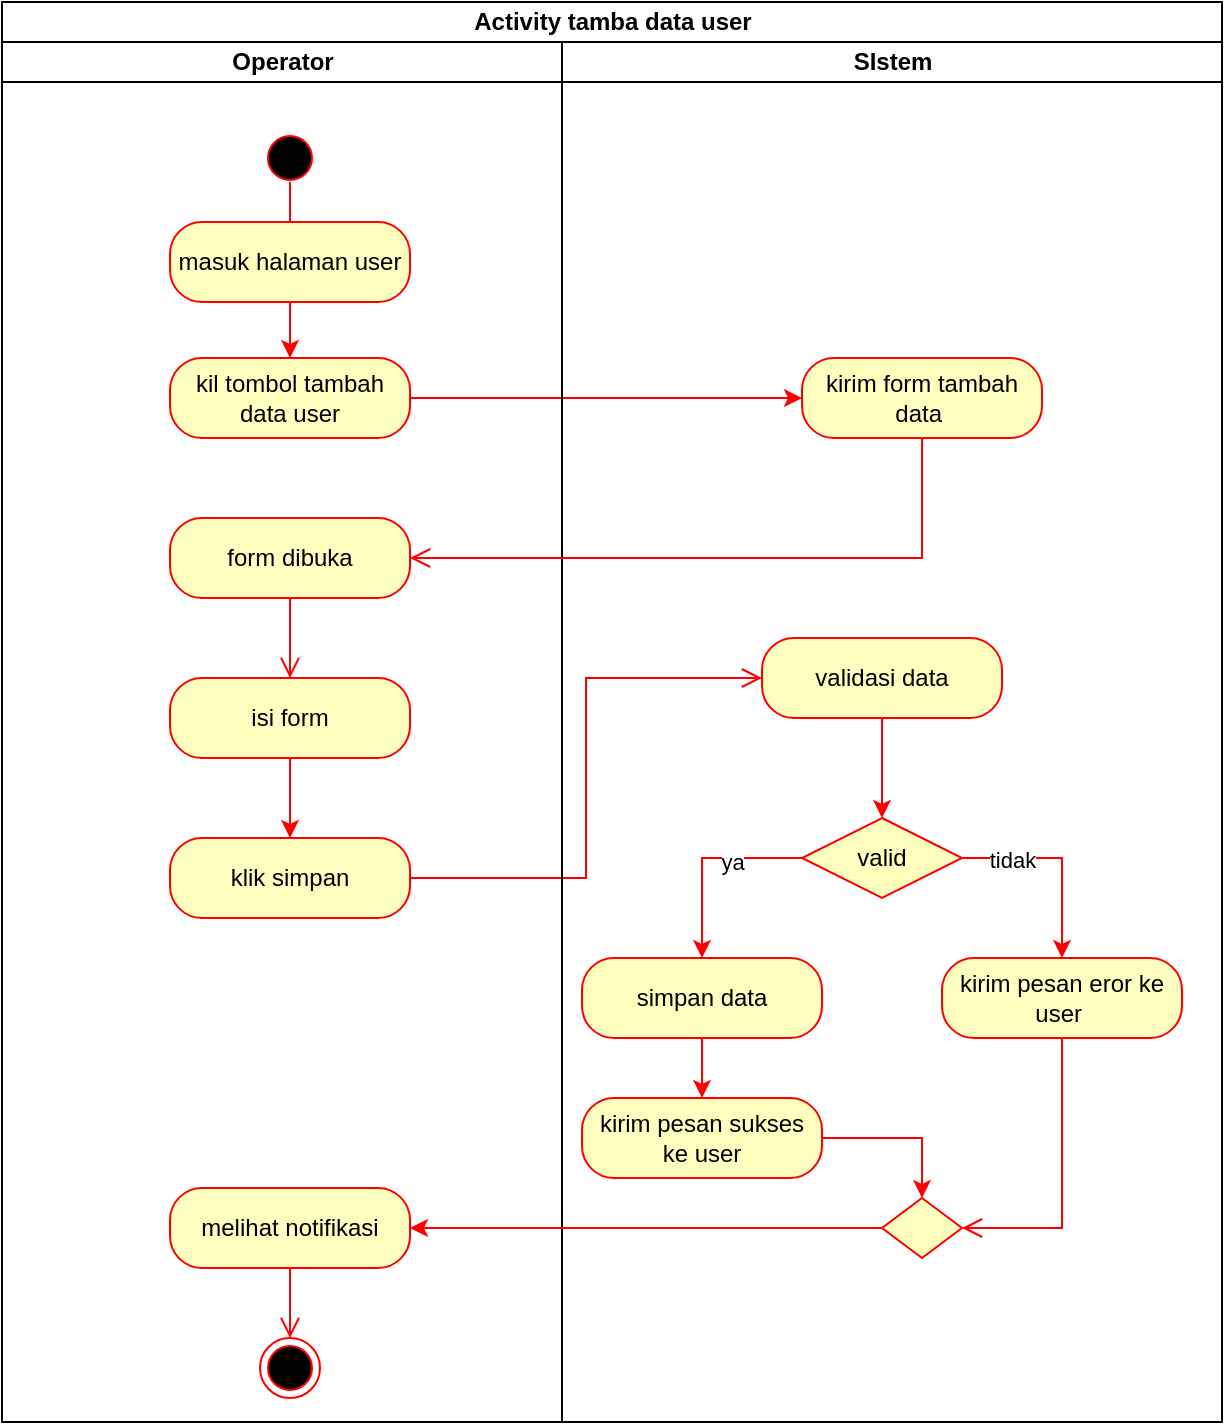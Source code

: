 <mxfile version="27.2.0">
  <diagram name="Page-1" id="JKhNQbqqXyI7BuOvHAjf">
    <mxGraphModel dx="872" dy="439" grid="1" gridSize="10" guides="1" tooltips="1" connect="1" arrows="1" fold="1" page="1" pageScale="1" pageWidth="850" pageHeight="1100" math="0" shadow="0">
      <root>
        <mxCell id="0" />
        <mxCell id="1" parent="0" />
        <mxCell id="-41tFLIQtM4sMS3-mmy1-1" value="Activity tamba data user" style="swimlane;childLayout=stackLayout;resizeParent=1;resizeParentMax=0;startSize=20;html=1;" parent="1" vertex="1">
          <mxGeometry x="380" y="270" width="610" height="710" as="geometry" />
        </mxCell>
        <mxCell id="-41tFLIQtM4sMS3-mmy1-2" value="Operator" style="swimlane;startSize=20;html=1;" parent="-41tFLIQtM4sMS3-mmy1-1" vertex="1">
          <mxGeometry y="20" width="280" height="690" as="geometry" />
        </mxCell>
        <mxCell id="-41tFLIQtM4sMS3-mmy1-3" value="" style="ellipse;html=1;shape=startState;fillColor=#000000;strokeColor=#ff0000;" parent="-41tFLIQtM4sMS3-mmy1-2" vertex="1">
          <mxGeometry x="129.0" y="43" width="30" height="30" as="geometry" />
        </mxCell>
        <mxCell id="-41tFLIQtM4sMS3-mmy1-4" value="" style="edgeStyle=orthogonalEdgeStyle;html=1;verticalAlign=bottom;endArrow=open;endSize=8;strokeColor=#ff0000;rounded=0;" parent="-41tFLIQtM4sMS3-mmy1-2" edge="1">
          <mxGeometry relative="1" as="geometry">
            <mxPoint x="144.0" y="100" as="targetPoint" />
            <mxPoint x="144" y="70" as="sourcePoint" />
          </mxGeometry>
        </mxCell>
        <mxCell id="-41tFLIQtM4sMS3-mmy1-5" value="kil tombol tambah data user" style="rounded=1;whiteSpace=wrap;html=1;arcSize=40;fontColor=#000000;fillColor=#ffffc0;strokeColor=#ff0000;" parent="-41tFLIQtM4sMS3-mmy1-2" vertex="1">
          <mxGeometry x="84.0" y="158" width="120" height="40" as="geometry" />
        </mxCell>
        <mxCell id="-41tFLIQtM4sMS3-mmy1-6" value="form dibuka" style="rounded=1;whiteSpace=wrap;html=1;arcSize=40;fontColor=#000000;fillColor=#ffffc0;strokeColor=#ff0000;" parent="-41tFLIQtM4sMS3-mmy1-2" vertex="1">
          <mxGeometry x="84" y="238" width="120" height="40" as="geometry" />
        </mxCell>
        <mxCell id="-41tFLIQtM4sMS3-mmy1-7" value="" style="edgeStyle=orthogonalEdgeStyle;html=1;verticalAlign=bottom;endArrow=open;endSize=8;strokeColor=#ff0000;rounded=0;entryX=0.5;entryY=0;entryDx=0;entryDy=0;" parent="-41tFLIQtM4sMS3-mmy1-2" source="-41tFLIQtM4sMS3-mmy1-6" target="-41tFLIQtM4sMS3-mmy1-9" edge="1">
          <mxGeometry relative="1" as="geometry">
            <mxPoint x="144" y="328" as="targetPoint" />
          </mxGeometry>
        </mxCell>
        <mxCell id="-41tFLIQtM4sMS3-mmy1-8" style="edgeStyle=orthogonalEdgeStyle;rounded=0;orthogonalLoop=1;jettySize=auto;html=1;exitX=0.5;exitY=1;exitDx=0;exitDy=0;entryX=0.5;entryY=0;entryDx=0;entryDy=0;strokeColor=light-dark(#ff0000, #ededed);" parent="-41tFLIQtM4sMS3-mmy1-2" source="-41tFLIQtM4sMS3-mmy1-9" target="-41tFLIQtM4sMS3-mmy1-10" edge="1">
          <mxGeometry relative="1" as="geometry" />
        </mxCell>
        <mxCell id="-41tFLIQtM4sMS3-mmy1-9" value="isi form" style="rounded=1;whiteSpace=wrap;html=1;arcSize=40;fontColor=#000000;fillColor=#ffffc0;strokeColor=#ff0000;" parent="-41tFLIQtM4sMS3-mmy1-2" vertex="1">
          <mxGeometry x="84" y="318" width="120" height="40" as="geometry" />
        </mxCell>
        <mxCell id="-41tFLIQtM4sMS3-mmy1-10" value="klik simpan" style="rounded=1;whiteSpace=wrap;html=1;arcSize=40;fontColor=#000000;fillColor=#ffffc0;strokeColor=#ff0000;" parent="-41tFLIQtM4sMS3-mmy1-2" vertex="1">
          <mxGeometry x="84" y="398" width="120" height="40" as="geometry" />
        </mxCell>
        <mxCell id="-41tFLIQtM4sMS3-mmy1-11" value="" style="ellipse;html=1;shape=endState;fillColor=#000000;strokeColor=#ff0000;" parent="-41tFLIQtM4sMS3-mmy1-2" vertex="1">
          <mxGeometry x="129.0" y="648" width="30" height="30" as="geometry" />
        </mxCell>
        <mxCell id="-41tFLIQtM4sMS3-mmy1-12" value="melihat notifikasi" style="rounded=1;whiteSpace=wrap;html=1;arcSize=40;fontColor=#000000;fillColor=#ffffc0;strokeColor=#ff0000;" parent="-41tFLIQtM4sMS3-mmy1-2" vertex="1">
          <mxGeometry x="84" y="573" width="120" height="40" as="geometry" />
        </mxCell>
        <mxCell id="-41tFLIQtM4sMS3-mmy1-13" value="" style="edgeStyle=orthogonalEdgeStyle;html=1;verticalAlign=bottom;endArrow=open;endSize=8;strokeColor=#ff0000;rounded=0;" parent="-41tFLIQtM4sMS3-mmy1-2" source="-41tFLIQtM4sMS3-mmy1-12" edge="1">
          <mxGeometry relative="1" as="geometry">
            <mxPoint x="144" y="648" as="targetPoint" />
          </mxGeometry>
        </mxCell>
        <mxCell id="-41tFLIQtM4sMS3-mmy1-14" style="edgeStyle=orthogonalEdgeStyle;rounded=0;orthogonalLoop=1;jettySize=auto;html=1;exitX=0.5;exitY=1;exitDx=0;exitDy=0;entryX=0.5;entryY=0;entryDx=0;entryDy=0;strokeColor=#FF0000;" parent="-41tFLIQtM4sMS3-mmy1-2" source="-41tFLIQtM4sMS3-mmy1-15" target="-41tFLIQtM4sMS3-mmy1-5" edge="1">
          <mxGeometry relative="1" as="geometry" />
        </mxCell>
        <mxCell id="-41tFLIQtM4sMS3-mmy1-15" value="masuk halaman user" style="rounded=1;whiteSpace=wrap;html=1;arcSize=40;fontColor=#000000;fillColor=#ffffc0;strokeColor=#ff0000;" parent="-41tFLIQtM4sMS3-mmy1-2" vertex="1">
          <mxGeometry x="84" y="90" width="120" height="40" as="geometry" />
        </mxCell>
        <mxCell id="-41tFLIQtM4sMS3-mmy1-16" style="edgeStyle=orthogonalEdgeStyle;rounded=0;orthogonalLoop=1;jettySize=auto;html=1;exitX=1;exitY=0.5;exitDx=0;exitDy=0;entryX=0;entryY=0.5;entryDx=0;entryDy=0;strokeColor=#FF0000;" parent="-41tFLIQtM4sMS3-mmy1-1" source="-41tFLIQtM4sMS3-mmy1-5" target="-41tFLIQtM4sMS3-mmy1-19" edge="1">
          <mxGeometry relative="1" as="geometry" />
        </mxCell>
        <mxCell id="-41tFLIQtM4sMS3-mmy1-17" value="" style="edgeStyle=orthogonalEdgeStyle;html=1;verticalAlign=bottom;endArrow=open;endSize=8;strokeColor=#ff0000;rounded=0;entryX=0;entryY=0.5;entryDx=0;entryDy=0;" parent="-41tFLIQtM4sMS3-mmy1-1" source="-41tFLIQtM4sMS3-mmy1-10" target="-41tFLIQtM4sMS3-mmy1-21" edge="1">
          <mxGeometry relative="1" as="geometry">
            <mxPoint x="235" y="518" as="targetPoint" />
          </mxGeometry>
        </mxCell>
        <mxCell id="-41tFLIQtM4sMS3-mmy1-18" value="SIstem" style="swimlane;startSize=20;html=1;" parent="-41tFLIQtM4sMS3-mmy1-1" vertex="1">
          <mxGeometry x="280" y="20" width="330" height="690" as="geometry" />
        </mxCell>
        <mxCell id="-41tFLIQtM4sMS3-mmy1-19" value="kirim form tambah data&amp;nbsp;" style="rounded=1;whiteSpace=wrap;html=1;arcSize=40;fontColor=#000000;fillColor=#ffffc0;strokeColor=#ff0000;" parent="-41tFLIQtM4sMS3-mmy1-18" vertex="1">
          <mxGeometry x="120" y="158" width="120" height="40" as="geometry" />
        </mxCell>
        <mxCell id="-41tFLIQtM4sMS3-mmy1-20" style="edgeStyle=orthogonalEdgeStyle;rounded=0;orthogonalLoop=1;jettySize=auto;html=1;exitX=0.5;exitY=1;exitDx=0;exitDy=0;entryX=0.5;entryY=0;entryDx=0;entryDy=0;strokeColor=light-dark(#ff0000, #ededed);" parent="-41tFLIQtM4sMS3-mmy1-18" source="-41tFLIQtM4sMS3-mmy1-21" target="-41tFLIQtM4sMS3-mmy1-26" edge="1">
          <mxGeometry relative="1" as="geometry" />
        </mxCell>
        <mxCell id="-41tFLIQtM4sMS3-mmy1-21" value="validasi data" style="rounded=1;whiteSpace=wrap;html=1;arcSize=40;fontColor=#000000;fillColor=#ffffc0;strokeColor=#ff0000;" parent="-41tFLIQtM4sMS3-mmy1-18" vertex="1">
          <mxGeometry x="100" y="298" width="120" height="40" as="geometry" />
        </mxCell>
        <mxCell id="-41tFLIQtM4sMS3-mmy1-22" style="edgeStyle=orthogonalEdgeStyle;rounded=0;orthogonalLoop=1;jettySize=auto;html=1;exitX=0;exitY=0.5;exitDx=0;exitDy=0;entryX=0.5;entryY=0;entryDx=0;entryDy=0;strokeColor=#FF0000;" parent="-41tFLIQtM4sMS3-mmy1-18" source="-41tFLIQtM4sMS3-mmy1-26" target="-41tFLIQtM4sMS3-mmy1-31" edge="1">
          <mxGeometry relative="1" as="geometry" />
        </mxCell>
        <mxCell id="-41tFLIQtM4sMS3-mmy1-23" value="ya" style="edgeLabel;html=1;align=center;verticalAlign=middle;resizable=0;points=[];" parent="-41tFLIQtM4sMS3-mmy1-22" vertex="1" connectable="0">
          <mxGeometry x="-0.3" y="2" relative="1" as="geometry">
            <mxPoint as="offset" />
          </mxGeometry>
        </mxCell>
        <mxCell id="-41tFLIQtM4sMS3-mmy1-24" style="edgeStyle=orthogonalEdgeStyle;rounded=0;orthogonalLoop=1;jettySize=auto;html=1;exitX=1;exitY=0.5;exitDx=0;exitDy=0;entryX=0.5;entryY=0;entryDx=0;entryDy=0;strokeColor=light-dark(#ff0000, #ededed);" parent="-41tFLIQtM4sMS3-mmy1-18" source="-41tFLIQtM4sMS3-mmy1-26" target="-41tFLIQtM4sMS3-mmy1-28" edge="1">
          <mxGeometry relative="1" as="geometry" />
        </mxCell>
        <mxCell id="-41tFLIQtM4sMS3-mmy1-25" value="tidak" style="edgeLabel;html=1;align=center;verticalAlign=middle;resizable=0;points=[];" parent="-41tFLIQtM4sMS3-mmy1-24" vertex="1" connectable="0">
          <mxGeometry x="-0.5" y="-1" relative="1" as="geometry">
            <mxPoint as="offset" />
          </mxGeometry>
        </mxCell>
        <mxCell id="-41tFLIQtM4sMS3-mmy1-26" value="valid" style="rhombus;whiteSpace=wrap;html=1;fontColor=#000000;fillColor=#ffffc0;strokeColor=#ff0000;" parent="-41tFLIQtM4sMS3-mmy1-18" vertex="1">
          <mxGeometry x="120" y="388" width="80" height="40" as="geometry" />
        </mxCell>
        <mxCell id="-41tFLIQtM4sMS3-mmy1-27" value="" style="edgeStyle=elbowEdgeStyle;html=1;verticalAlign=bottom;endArrow=open;endSize=8;strokeColor=#ff0000;rounded=0;" parent="-41tFLIQtM4sMS3-mmy1-18" edge="1">
          <mxGeometry relative="1" as="geometry">
            <mxPoint x="-76" y="258" as="targetPoint" />
            <mxPoint x="169" y="198" as="sourcePoint" />
            <Array as="points">
              <mxPoint x="180" y="258" />
            </Array>
          </mxGeometry>
        </mxCell>
        <mxCell id="-41tFLIQtM4sMS3-mmy1-28" value="kirim pesan eror ke user&amp;nbsp;" style="rounded=1;whiteSpace=wrap;html=1;arcSize=40;fontColor=#000000;fillColor=#ffffc0;strokeColor=#ff0000;" parent="-41tFLIQtM4sMS3-mmy1-18" vertex="1">
          <mxGeometry x="190" y="458" width="120" height="40" as="geometry" />
        </mxCell>
        <mxCell id="-41tFLIQtM4sMS3-mmy1-29" value="" style="edgeStyle=orthogonalEdgeStyle;html=1;verticalAlign=bottom;endArrow=open;endSize=8;strokeColor=#ff0000;rounded=0;entryX=1;entryY=0.5;entryDx=0;entryDy=0;" parent="-41tFLIQtM4sMS3-mmy1-18" source="-41tFLIQtM4sMS3-mmy1-28" target="-41tFLIQtM4sMS3-mmy1-34" edge="1">
          <mxGeometry relative="1" as="geometry">
            <mxPoint x="250" y="558" as="targetPoint" />
          </mxGeometry>
        </mxCell>
        <mxCell id="-41tFLIQtM4sMS3-mmy1-30" style="edgeStyle=orthogonalEdgeStyle;rounded=0;orthogonalLoop=1;jettySize=auto;html=1;exitX=0.5;exitY=1;exitDx=0;exitDy=0;entryX=0.5;entryY=0;entryDx=0;entryDy=0;strokeColor=#FF0000;" parent="-41tFLIQtM4sMS3-mmy1-18" source="-41tFLIQtM4sMS3-mmy1-31" target="-41tFLIQtM4sMS3-mmy1-33" edge="1">
          <mxGeometry relative="1" as="geometry" />
        </mxCell>
        <mxCell id="-41tFLIQtM4sMS3-mmy1-31" value="simpan data" style="rounded=1;whiteSpace=wrap;html=1;arcSize=40;fontColor=#000000;fillColor=#ffffc0;strokeColor=#ff0000;" parent="-41tFLIQtM4sMS3-mmy1-18" vertex="1">
          <mxGeometry x="10" y="458" width="120" height="40" as="geometry" />
        </mxCell>
        <mxCell id="-41tFLIQtM4sMS3-mmy1-32" style="edgeStyle=orthogonalEdgeStyle;rounded=0;orthogonalLoop=1;jettySize=auto;html=1;exitX=1;exitY=0.5;exitDx=0;exitDy=0;entryX=0.5;entryY=0;entryDx=0;entryDy=0;strokeColor=#FF0000;" parent="-41tFLIQtM4sMS3-mmy1-18" source="-41tFLIQtM4sMS3-mmy1-33" target="-41tFLIQtM4sMS3-mmy1-34" edge="1">
          <mxGeometry relative="1" as="geometry" />
        </mxCell>
        <mxCell id="-41tFLIQtM4sMS3-mmy1-33" value="kirim pesan sukses ke user" style="rounded=1;whiteSpace=wrap;html=1;arcSize=40;fontColor=#000000;fillColor=#ffffc0;strokeColor=#ff0000;" parent="-41tFLIQtM4sMS3-mmy1-18" vertex="1">
          <mxGeometry x="10" y="528" width="120" height="40" as="geometry" />
        </mxCell>
        <mxCell id="-41tFLIQtM4sMS3-mmy1-34" value="" style="rhombus;whiteSpace=wrap;html=1;fontColor=#000000;fillColor=#ffffc0;strokeColor=#ff0000;" parent="-41tFLIQtM4sMS3-mmy1-18" vertex="1">
          <mxGeometry x="160" y="578" width="40" height="30" as="geometry" />
        </mxCell>
        <mxCell id="-41tFLIQtM4sMS3-mmy1-35" style="edgeStyle=orthogonalEdgeStyle;rounded=0;orthogonalLoop=1;jettySize=auto;html=1;exitX=0;exitY=0.5;exitDx=0;exitDy=0;entryX=1;entryY=0.5;entryDx=0;entryDy=0;strokeColor=#FF0000;" parent="-41tFLIQtM4sMS3-mmy1-1" source="-41tFLIQtM4sMS3-mmy1-34" target="-41tFLIQtM4sMS3-mmy1-12" edge="1">
          <mxGeometry relative="1" as="geometry" />
        </mxCell>
      </root>
    </mxGraphModel>
  </diagram>
</mxfile>
